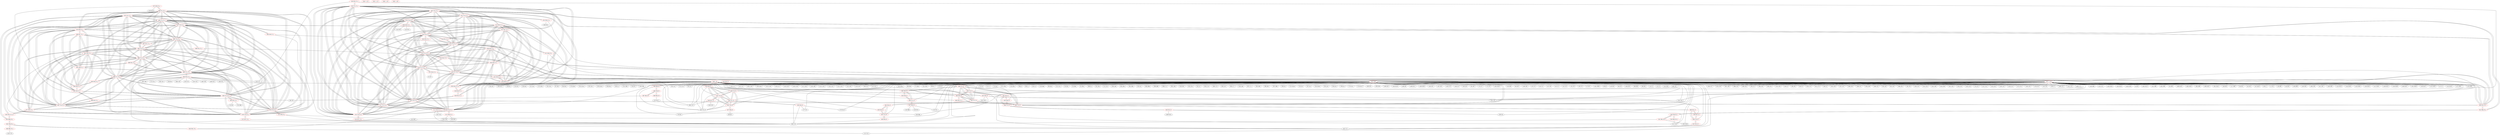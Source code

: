 graph {
	434 [label="(434) R35_T2" color=red]
	449 [label="(449) T15_T1"]
	450 [label="(450) T16_T1"]
	448 [label="(448) T14_T1"]
	451 [label="(451) T17_T1"]
	464 [label="(464) R35_T1"]
	468 [label="(468) R80_P3"]
	433 [label="(433) T22_T1"]
	435 [label="(435) R36_T2" color=red]
	325 [label="(325) U24"]
	324 [label="(324) U20"]
	431 [label="(431) GS4"]
	368 [label="(368) U16"]
	440 [label="(440) T18_T2"]
	436 [label="(436) R37_T2" color=red]
	398 [label="(398) U14"]
	426 [label="(426) GS3"]
	441 [label="(441) T19_T2"]
	437 [label="(437) R38_T2" color=red]
	80 [label="(80) JP1"]
	76 [label="(76) R32"]
	442 [label="(442) T20_T2"]
	438 [label="(438) R39_T2" color=red]
	368 [label="(368) U16"]
	177 [label="(177) Q7"]
	179 [label="(179) R112"]
	443 [label="(443) T21_T2"]
	439 [label="(439) R40_T2" color=red]
	441 [label="(441) T19_T2"]
	442 [label="(442) T20_T2"]
	443 [label="(443) T21_T2"]
	433 [label="(433) T22_T1"]
	440 [label="(440) T18_T2"]
	440 [label="(440) T18_T2" color=red]
	441 [label="(441) T19_T2"]
	442 [label="(442) T20_T2"]
	443 [label="(443) T21_T2"]
	433 [label="(433) T22_T1"]
	439 [label="(439) R40_T2"]
	435 [label="(435) R36_T2"]
	441 [label="(441) T19_T2" color=red]
	442 [label="(442) T20_T2"]
	443 [label="(443) T21_T2"]
	433 [label="(433) T22_T1"]
	440 [label="(440) T18_T2"]
	439 [label="(439) R40_T2"]
	436 [label="(436) R37_T2"]
	442 [label="(442) T20_T2" color=red]
	441 [label="(441) T19_T2"]
	443 [label="(443) T21_T2"]
	433 [label="(433) T22_T1"]
	440 [label="(440) T18_T2"]
	439 [label="(439) R40_T2"]
	437 [label="(437) R38_T2"]
	443 [label="(443) T21_T2" color=red]
	441 [label="(441) T19_T2"]
	442 [label="(442) T20_T2"]
	433 [label="(433) T22_T1"]
	440 [label="(440) T18_T2"]
	439 [label="(439) R40_T2"]
	438 [label="(438) R39_T2"]
	444 [label="(444) T10_T1" color=red]
	452 [label="(452) R23_T1"]
	453 [label="(453) R27_T1"]
	460 [label="(460) R31_T1"]
	445 [label="(445) T11_T1" color=red]
	457 [label="(457) R24_T1"]
	461 [label="(461) R32_T1"]
	454 [label="(454) R28_T1"]
	446 [label="(446) T12_T1" color=red]
	462 [label="(462) R33_T1"]
	455 [label="(455) R29_T1"]
	456 [label="(456) R25_T1"]
	447 [label="(447) T13_T1" color=red]
	459 [label="(459) R30_T1"]
	463 [label="(463) R34_T1"]
	458 [label="(458) R26_T1"]
	448 [label="(448) T14_T1" color=red]
	449 [label="(449) T15_T1"]
	450 [label="(450) T16_T1"]
	451 [label="(451) T17_T1"]
	434 [label="(434) R35_T2"]
	464 [label="(464) R35_T1"]
	460 [label="(460) R31_T1"]
	449 [label="(449) T15_T1" color=red]
	450 [label="(450) T16_T1"]
	448 [label="(448) T14_T1"]
	451 [label="(451) T17_T1"]
	434 [label="(434) R35_T2"]
	464 [label="(464) R35_T1"]
	461 [label="(461) R32_T1"]
	450 [label="(450) T16_T1" color=red]
	449 [label="(449) T15_T1"]
	448 [label="(448) T14_T1"]
	451 [label="(451) T17_T1"]
	434 [label="(434) R35_T2"]
	464 [label="(464) R35_T1"]
	462 [label="(462) R33_T1"]
	451 [label="(451) T17_T1" color=red]
	449 [label="(449) T15_T1"]
	450 [label="(450) T16_T1"]
	448 [label="(448) T14_T1"]
	434 [label="(434) R35_T2"]
	464 [label="(464) R35_T1"]
	463 [label="(463) R34_T1"]
	452 [label="(452) R23_T1" color=red]
	401 [label="(401) U17"]
	444 [label="(444) T10_T1"]
	453 [label="(453) R27_T1" color=red]
	444 [label="(444) T10_T1"]
	460 [label="(460) R31_T1"]
	454 [label="(454) R28_T1" color=red]
	461 [label="(461) R32_T1"]
	445 [label="(445) T11_T1"]
	455 [label="(455) R29_T1" color=red]
	462 [label="(462) R33_T1"]
	446 [label="(446) T12_T1"]
	456 [label="(456) R25_T1" color=red]
	221 [label="(221) U28"]
	209 [label="(209) Q4"]
	188 [label="(188) R135"]
	446 [label="(446) T12_T1"]
	457 [label="(457) R24_T1" color=red]
	129 [label="(129) R74"]
	125 [label="(125) IC1"]
	128 [label="(128) R66"]
	445 [label="(445) T11_T1"]
	458 [label="(458) R26_T1" color=red]
	368 [label="(368) U16"]
	447 [label="(447) T13_T1"]
	459 [label="(459) R30_T1" color=red]
	463 [label="(463) R34_T1"]
	447 [label="(447) T13_T1"]
	460 [label="(460) R31_T1" color=red]
	453 [label="(453) R27_T1"]
	444 [label="(444) T10_T1"]
	448 [label="(448) T14_T1"]
	461 [label="(461) R32_T1" color=red]
	449 [label="(449) T15_T1"]
	445 [label="(445) T11_T1"]
	454 [label="(454) R28_T1"]
	462 [label="(462) R33_T1" color=red]
	450 [label="(450) T16_T1"]
	446 [label="(446) T12_T1"]
	455 [label="(455) R29_T1"]
	463 [label="(463) R34_T1" color=red]
	451 [label="(451) T17_T1"]
	459 [label="(459) R30_T1"]
	447 [label="(447) T13_T1"]
	464 [label="(464) R35_T1" color=red]
	449 [label="(449) T15_T1"]
	450 [label="(450) T16_T1"]
	448 [label="(448) T14_T1"]
	451 [label="(451) T17_T1"]
	434 [label="(434) R35_T2"]
	465 [label="(465) R35_T1_T"]
	465 [label="(465) R35_T1_T" color=red]
	464 [label="(464) R35_T1"]
	466 [label="(466) T80_P3" color=red]
	467 [label="(467) R81_P3"]
	469 [label="(469) R82_P3"]
	468 [label="(468) R80_P3"]
	467 [label="(467) R81_P3" color=red]
	381 [label="(381) P6"]
	466 [label="(466) T80_P3"]
	468 [label="(468) R80_P3" color=red]
	433 [label="(433) T22_T1"]
	434 [label="(434) R35_T2"]
	466 [label="(466) T80_P3"]
	469 [label="(469) R82_P3" color=red]
	375 [label="(375) R117"]
	466 [label="(466) T80_P3"]
	470 [label="(470) T22_T1_2" color=red]
	484 [label="(484) T13_T1_2"]
	477 [label="(477) T18_T2_2"]
	478 [label="(478) T19_T2_2"]
	483 [label="(483) T12_T1_2"]
	486 [label="(486) T15_T1_2"]
	485 [label="(485) T14_T1_2"]
	479 [label="(479) T20_T2_2"]
	480 [label="(480) T21_T2_2"]
	482 [label="(482) T11_T1_2"]
	481 [label="(481) T10_T1_2"]
	487 [label="(487) T16_T1_2"]
	488 [label="(488) T17_T1_2"]
	476 [label="(476) R40_T2_2"]
	505 [label="(505) R80_P3_2"]
	502 [label="(502) R35_T2_T_2"]
	471 [label="(471) R35_T2_2" color=red]
	486 [label="(486) T15_T1_2"]
	487 [label="(487) T16_T1_2"]
	485 [label="(485) T14_T1_2"]
	488 [label="(488) T17_T1_2"]
	501 [label="(501) R35_T1_2"]
	502 [label="(502) R35_T2_T_2"]
	472 [label="(472) R36_T2_2" color=red]
	401 [label="(401) U17"]
	398 [label="(398) U14"]
	477 [label="(477) T18_T2_2"]
	473 [label="(473) R37_T2_2" color=red]
	368 [label="(368) U16"]
	478 [label="(478) T19_T2_2"]
	474 [label="(474) R38_T2_2" color=red]
	413 [label="(413) R97"]
	401 [label="(401) U17"]
	479 [label="(479) T20_T2_2"]
	475 [label="(475) R39_T2_2" color=red]
	381 [label="(381) P6"]
	376 [label="(376) R119"]
	480 [label="(480) T21_T2_2"]
	476 [label="(476) R40_T2_2" color=red]
	478 [label="(478) T19_T2_2"]
	479 [label="(479) T20_T2_2"]
	480 [label="(480) T21_T2_2"]
	470 [label="(470) T22_T1_2"]
	477 [label="(477) T18_T2_2"]
	492 [label="(492) R29_T1_2"]
	491 [label="(491) R28_T1_2"]
	496 [label="(496) R30_T1_2"]
	490 [label="(490) R27_T1_2"]
	501 [label="(501) R35_T1_2"]
	477 [label="(477) T18_T2_2" color=red]
	484 [label="(484) T13_T1_2"]
	478 [label="(478) T19_T2_2"]
	483 [label="(483) T12_T1_2"]
	486 [label="(486) T15_T1_2"]
	485 [label="(485) T14_T1_2"]
	479 [label="(479) T20_T2_2"]
	480 [label="(480) T21_T2_2"]
	482 [label="(482) T11_T1_2"]
	481 [label="(481) T10_T1_2"]
	470 [label="(470) T22_T1_2"]
	487 [label="(487) T16_T1_2"]
	488 [label="(488) T17_T1_2"]
	476 [label="(476) R40_T2_2"]
	472 [label="(472) R36_T2_2"]
	478 [label="(478) T19_T2_2" color=red]
	484 [label="(484) T13_T1_2"]
	477 [label="(477) T18_T2_2"]
	483 [label="(483) T12_T1_2"]
	486 [label="(486) T15_T1_2"]
	485 [label="(485) T14_T1_2"]
	479 [label="(479) T20_T2_2"]
	480 [label="(480) T21_T2_2"]
	482 [label="(482) T11_T1_2"]
	481 [label="(481) T10_T1_2"]
	470 [label="(470) T22_T1_2"]
	487 [label="(487) T16_T1_2"]
	488 [label="(488) T17_T1_2"]
	476 [label="(476) R40_T2_2"]
	473 [label="(473) R37_T2_2"]
	479 [label="(479) T20_T2_2" color=red]
	484 [label="(484) T13_T1_2"]
	477 [label="(477) T18_T2_2"]
	478 [label="(478) T19_T2_2"]
	483 [label="(483) T12_T1_2"]
	486 [label="(486) T15_T1_2"]
	485 [label="(485) T14_T1_2"]
	480 [label="(480) T21_T2_2"]
	482 [label="(482) T11_T1_2"]
	481 [label="(481) T10_T1_2"]
	470 [label="(470) T22_T1_2"]
	487 [label="(487) T16_T1_2"]
	488 [label="(488) T17_T1_2"]
	476 [label="(476) R40_T2_2"]
	474 [label="(474) R38_T2_2"]
	480 [label="(480) T21_T2_2" color=red]
	484 [label="(484) T13_T1_2"]
	477 [label="(477) T18_T2_2"]
	478 [label="(478) T19_T2_2"]
	483 [label="(483) T12_T1_2"]
	486 [label="(486) T15_T1_2"]
	485 [label="(485) T14_T1_2"]
	479 [label="(479) T20_T2_2"]
	482 [label="(482) T11_T1_2"]
	481 [label="(481) T10_T1_2"]
	470 [label="(470) T22_T1_2"]
	487 [label="(487) T16_T1_2"]
	488 [label="(488) T17_T1_2"]
	476 [label="(476) R40_T2_2"]
	475 [label="(475) R39_T2_2"]
	481 [label="(481) T10_T1_2" color=red]
	484 [label="(484) T13_T1_2"]
	477 [label="(477) T18_T2_2"]
	478 [label="(478) T19_T2_2"]
	483 [label="(483) T12_T1_2"]
	486 [label="(486) T15_T1_2"]
	485 [label="(485) T14_T1_2"]
	479 [label="(479) T20_T2_2"]
	480 [label="(480) T21_T2_2"]
	482 [label="(482) T11_T1_2"]
	470 [label="(470) T22_T1_2"]
	487 [label="(487) T16_T1_2"]
	488 [label="(488) T17_T1_2"]
	489 [label="(489) R23_T1_2"]
	490 [label="(490) R27_T1_2"]
	497 [label="(497) R31_T1_2"]
	482 [label="(482) T11_T1_2" color=red]
	484 [label="(484) T13_T1_2"]
	477 [label="(477) T18_T2_2"]
	478 [label="(478) T19_T2_2"]
	483 [label="(483) T12_T1_2"]
	486 [label="(486) T15_T1_2"]
	485 [label="(485) T14_T1_2"]
	479 [label="(479) T20_T2_2"]
	480 [label="(480) T21_T2_2"]
	481 [label="(481) T10_T1_2"]
	470 [label="(470) T22_T1_2"]
	487 [label="(487) T16_T1_2"]
	488 [label="(488) T17_T1_2"]
	494 [label="(494) R24_T1_2"]
	498 [label="(498) R32_T1_2"]
	491 [label="(491) R28_T1_2"]
	483 [label="(483) T12_T1_2" color=red]
	484 [label="(484) T13_T1_2"]
	477 [label="(477) T18_T2_2"]
	478 [label="(478) T19_T2_2"]
	486 [label="(486) T15_T1_2"]
	485 [label="(485) T14_T1_2"]
	479 [label="(479) T20_T2_2"]
	480 [label="(480) T21_T2_2"]
	482 [label="(482) T11_T1_2"]
	481 [label="(481) T10_T1_2"]
	470 [label="(470) T22_T1_2"]
	487 [label="(487) T16_T1_2"]
	488 [label="(488) T17_T1_2"]
	499 [label="(499) R33_T1_2"]
	492 [label="(492) R29_T1_2"]
	493 [label="(493) R25_T1_2"]
	484 [label="(484) T13_T1_2" color=red]
	477 [label="(477) T18_T2_2"]
	478 [label="(478) T19_T2_2"]
	483 [label="(483) T12_T1_2"]
	486 [label="(486) T15_T1_2"]
	485 [label="(485) T14_T1_2"]
	479 [label="(479) T20_T2_2"]
	480 [label="(480) T21_T2_2"]
	482 [label="(482) T11_T1_2"]
	481 [label="(481) T10_T1_2"]
	470 [label="(470) T22_T1_2"]
	487 [label="(487) T16_T1_2"]
	488 [label="(488) T17_T1_2"]
	496 [label="(496) R30_T1_2"]
	500 [label="(500) R34_T1_2"]
	495 [label="(495) R26_T1_2"]
	485 [label="(485) T14_T1_2" color=red]
	484 [label="(484) T13_T1_2"]
	477 [label="(477) T18_T2_2"]
	478 [label="(478) T19_T2_2"]
	483 [label="(483) T12_T1_2"]
	486 [label="(486) T15_T1_2"]
	479 [label="(479) T20_T2_2"]
	480 [label="(480) T21_T2_2"]
	482 [label="(482) T11_T1_2"]
	481 [label="(481) T10_T1_2"]
	470 [label="(470) T22_T1_2"]
	487 [label="(487) T16_T1_2"]
	488 [label="(488) T17_T1_2"]
	471 [label="(471) R35_T2_2"]
	501 [label="(501) R35_T1_2"]
	497 [label="(497) R31_T1_2"]
	486 [label="(486) T15_T1_2" color=red]
	484 [label="(484) T13_T1_2"]
	477 [label="(477) T18_T2_2"]
	478 [label="(478) T19_T2_2"]
	483 [label="(483) T12_T1_2"]
	485 [label="(485) T14_T1_2"]
	479 [label="(479) T20_T2_2"]
	480 [label="(480) T21_T2_2"]
	482 [label="(482) T11_T1_2"]
	481 [label="(481) T10_T1_2"]
	470 [label="(470) T22_T1_2"]
	487 [label="(487) T16_T1_2"]
	488 [label="(488) T17_T1_2"]
	471 [label="(471) R35_T2_2"]
	501 [label="(501) R35_T1_2"]
	498 [label="(498) R32_T1_2"]
	487 [label="(487) T16_T1_2" color=red]
	484 [label="(484) T13_T1_2"]
	477 [label="(477) T18_T2_2"]
	478 [label="(478) T19_T2_2"]
	483 [label="(483) T12_T1_2"]
	486 [label="(486) T15_T1_2"]
	485 [label="(485) T14_T1_2"]
	479 [label="(479) T20_T2_2"]
	480 [label="(480) T21_T2_2"]
	482 [label="(482) T11_T1_2"]
	481 [label="(481) T10_T1_2"]
	470 [label="(470) T22_T1_2"]
	488 [label="(488) T17_T1_2"]
	471 [label="(471) R35_T2_2"]
	501 [label="(501) R35_T1_2"]
	499 [label="(499) R33_T1_2"]
	488 [label="(488) T17_T1_2" color=red]
	484 [label="(484) T13_T1_2"]
	477 [label="(477) T18_T2_2"]
	478 [label="(478) T19_T2_2"]
	483 [label="(483) T12_T1_2"]
	486 [label="(486) T15_T1_2"]
	485 [label="(485) T14_T1_2"]
	479 [label="(479) T20_T2_2"]
	480 [label="(480) T21_T2_2"]
	482 [label="(482) T11_T1_2"]
	481 [label="(481) T10_T1_2"]
	470 [label="(470) T22_T1_2"]
	487 [label="(487) T16_T1_2"]
	471 [label="(471) R35_T2_2"]
	501 [label="(501) R35_T1_2"]
	500 [label="(500) R34_T1_2"]
	489 [label="(489) R23_T1_2" color=red]
	414 [label="(414) R98"]
	401 [label="(401) U17"]
	481 [label="(481) T10_T1_2"]
	490 [label="(490) R27_T1_2" color=red]
	476 [label="(476) R40_T2_2"]
	492 [label="(492) R29_T1_2"]
	491 [label="(491) R28_T1_2"]
	496 [label="(496) R30_T1_2"]
	501 [label="(501) R35_T1_2"]
	481 [label="(481) T10_T1_2"]
	497 [label="(497) R31_T1_2"]
	491 [label="(491) R28_T1_2" color=red]
	476 [label="(476) R40_T2_2"]
	492 [label="(492) R29_T1_2"]
	496 [label="(496) R30_T1_2"]
	490 [label="(490) R27_T1_2"]
	501 [label="(501) R35_T1_2"]
	498 [label="(498) R32_T1_2"]
	482 [label="(482) T11_T1_2"]
	492 [label="(492) R29_T1_2" color=red]
	476 [label="(476) R40_T2_2"]
	491 [label="(491) R28_T1_2"]
	496 [label="(496) R30_T1_2"]
	490 [label="(490) R27_T1_2"]
	501 [label="(501) R35_T1_2"]
	499 [label="(499) R33_T1_2"]
	483 [label="(483) T12_T1_2"]
	493 [label="(493) R25_T1_2" color=red]
	134 [label="(134) R68"]
	123 [label="(123) J8"]
	483 [label="(483) T12_T1_2"]
	494 [label="(494) R24_T1_2" color=red]
	284 [label="(284) D12"]
	383 [label="(383) C86"]
	272 [label="(272) D11"]
	382 [label="(382) C87"]
	248 [label="(248) D9"]
	384 [label="(384) C59"]
	340 [label="(340) FB6"]
	234 [label="(234) C35"]
	233 [label="(233) C34"]
	368 [label="(368) U16"]
	385 [label="(385) C60"]
	260 [label="(260) D10"]
	235 [label="(235) U11"]
	482 [label="(482) T11_T1_2"]
	495 [label="(495) R26_T1_2" color=red]
	398 [label="(398) U14"]
	368 [label="(368) U16"]
	484 [label="(484) T13_T1_2"]
	496 [label="(496) R30_T1_2" color=red]
	476 [label="(476) R40_T2_2"]
	492 [label="(492) R29_T1_2"]
	491 [label="(491) R28_T1_2"]
	490 [label="(490) R27_T1_2"]
	501 [label="(501) R35_T1_2"]
	500 [label="(500) R34_T1_2"]
	484 [label="(484) T13_T1_2"]
	497 [label="(497) R31_T1_2" color=red]
	490 [label="(490) R27_T1_2"]
	481 [label="(481) T10_T1_2"]
	485 [label="(485) T14_T1_2"]
	498 [label="(498) R32_T1_2" color=red]
	486 [label="(486) T15_T1_2"]
	482 [label="(482) T11_T1_2"]
	491 [label="(491) R28_T1_2"]
	499 [label="(499) R33_T1_2" color=red]
	487 [label="(487) T16_T1_2"]
	483 [label="(483) T12_T1_2"]
	492 [label="(492) R29_T1_2"]
	500 [label="(500) R34_T1_2" color=red]
	488 [label="(488) T17_T1_2"]
	496 [label="(496) R30_T1_2"]
	484 [label="(484) T13_T1_2"]
	501 [label="(501) R35_T1_2" color=red]
	486 [label="(486) T15_T1_2"]
	487 [label="(487) T16_T1_2"]
	485 [label="(485) T14_T1_2"]
	488 [label="(488) T17_T1_2"]
	471 [label="(471) R35_T2_2"]
	476 [label="(476) R40_T2_2"]
	492 [label="(492) R29_T1_2"]
	491 [label="(491) R28_T1_2"]
	496 [label="(496) R30_T1_2"]
	490 [label="(490) R27_T1_2"]
	502 [label="(502) R35_T2_T_2" color=red]
	471 [label="(471) R35_T2_2"]
	505 [label="(505) R80_P3_2"]
	470 [label="(470) T22_T1_2"]
	503 [label="(503) T80_P3_2" color=red]
	504 [label="(504) R81_P3_2"]
	506 [label="(506) R82_P3_2"]
	505 [label="(505) R80_P3_2"]
	504 [label="(504) R81_P3_2" color=red]
	503 [label="(503) T80_P3_2"]
	113 [label="(113) C32"]
	505 [label="(505) R80_P3_2" color=red]
	470 [label="(470) T22_T1_2"]
	502 [label="(502) R35_T2_T_2"]
	503 [label="(503) T80_P3_2"]
	506 [label="(506) R82_P3_2" color=red]
	423 [label="(423) C79"]
	503 [label="(503) T80_P3_2"]
	507 [label="(507) T22_T1_3" color=red]
	521 [label="(521) T13_T1_3"]
	514 [label="(514) T18_T2_3"]
	515 [label="(515) T19_T2_3"]
	520 [label="(520) T12_T1_3"]
	523 [label="(523) T15_T1_3"]
	522 [label="(522) T14_T1_3"]
	516 [label="(516) T20_T2_3"]
	517 [label="(517) T21_T2_3"]
	519 [label="(519) T11_T1_3"]
	518 [label="(518) T10_T1_3"]
	524 [label="(524) T16_T1_3"]
	525 [label="(525) T17_T1_3"]
	513 [label="(513) R40_T2_3"]
	542 [label="(542) R80_P3_3"]
	508 [label="(508) R35_T2_3"]
	508 [label="(508) R35_T2_3" color=red]
	523 [label="(523) T15_T1_3"]
	524 [label="(524) T16_T1_3"]
	522 [label="(522) T14_T1_3"]
	525 [label="(525) T17_T1_3"]
	538 [label="(538) R35_T1_3"]
	542 [label="(542) R80_P3_3"]
	507 [label="(507) T22_T1_3"]
	509 [label="(509) R36_T2_3" color=red]
	137 [label="(137) IC2"]
	142 [label="(142) R79"]
	143 [label="(143) R72"]
	514 [label="(514) T18_T2_3"]
	510 [label="(510) R37_T2_3" color=red]
	368 [label="(368) U16"]
	515 [label="(515) T19_T2_3"]
	511 [label="(511) R38_T2_3" color=red]
	243 [label="(243) R53"]
	242 [label="(242) C38"]
	516 [label="(516) T20_T2_3"]
	512 [label="(512) R39_T2_3" color=red]
	240 [label="(240) R60"]
	241 [label="(241) C43"]
	368 [label="(368) U16"]
	517 [label="(517) T21_T2_3"]
	513 [label="(513) R40_T2_3" color=red]
	515 [label="(515) T19_T2_3"]
	516 [label="(516) T20_T2_3"]
	517 [label="(517) T21_T2_3"]
	507 [label="(507) T22_T1_3"]
	514 [label="(514) T18_T2_3"]
	539 [label="(539) R29_T1_T_3"]
	528 [label="(528) R28_T1_3"]
	533 [label="(533) R30_T1_3"]
	527 [label="(527) R27_T1_3"]
	538 [label="(538) R35_T1_3"]
	514 [label="(514) T18_T2_3" color=red]
	521 [label="(521) T13_T1_3"]
	515 [label="(515) T19_T2_3"]
	520 [label="(520) T12_T1_3"]
	523 [label="(523) T15_T1_3"]
	522 [label="(522) T14_T1_3"]
	516 [label="(516) T20_T2_3"]
	517 [label="(517) T21_T2_3"]
	519 [label="(519) T11_T1_3"]
	518 [label="(518) T10_T1_3"]
	507 [label="(507) T22_T1_3"]
	524 [label="(524) T16_T1_3"]
	525 [label="(525) T17_T1_3"]
	513 [label="(513) R40_T2_3"]
	509 [label="(509) R36_T2_3"]
	515 [label="(515) T19_T2_3" color=red]
	521 [label="(521) T13_T1_3"]
	514 [label="(514) T18_T2_3"]
	520 [label="(520) T12_T1_3"]
	523 [label="(523) T15_T1_3"]
	522 [label="(522) T14_T1_3"]
	516 [label="(516) T20_T2_3"]
	517 [label="(517) T21_T2_3"]
	519 [label="(519) T11_T1_3"]
	518 [label="(518) T10_T1_3"]
	507 [label="(507) T22_T1_3"]
	524 [label="(524) T16_T1_3"]
	525 [label="(525) T17_T1_3"]
	513 [label="(513) R40_T2_3"]
	510 [label="(510) R37_T2_3"]
	516 [label="(516) T20_T2_3" color=red]
	521 [label="(521) T13_T1_3"]
	514 [label="(514) T18_T2_3"]
	515 [label="(515) T19_T2_3"]
	520 [label="(520) T12_T1_3"]
	523 [label="(523) T15_T1_3"]
	522 [label="(522) T14_T1_3"]
	517 [label="(517) T21_T2_3"]
	519 [label="(519) T11_T1_3"]
	518 [label="(518) T10_T1_3"]
	507 [label="(507) T22_T1_3"]
	524 [label="(524) T16_T1_3"]
	525 [label="(525) T17_T1_3"]
	513 [label="(513) R40_T2_3"]
	511 [label="(511) R38_T2_3"]
	517 [label="(517) T21_T2_3" color=red]
	521 [label="(521) T13_T1_3"]
	514 [label="(514) T18_T2_3"]
	515 [label="(515) T19_T2_3"]
	520 [label="(520) T12_T1_3"]
	523 [label="(523) T15_T1_3"]
	522 [label="(522) T14_T1_3"]
	516 [label="(516) T20_T2_3"]
	519 [label="(519) T11_T1_3"]
	518 [label="(518) T10_T1_3"]
	507 [label="(507) T22_T1_3"]
	524 [label="(524) T16_T1_3"]
	525 [label="(525) T17_T1_3"]
	513 [label="(513) R40_T2_3"]
	512 [label="(512) R39_T2_3"]
	518 [label="(518) T10_T1_3" color=red]
	521 [label="(521) T13_T1_3"]
	514 [label="(514) T18_T2_3"]
	515 [label="(515) T19_T2_3"]
	520 [label="(520) T12_T1_3"]
	523 [label="(523) T15_T1_3"]
	522 [label="(522) T14_T1_3"]
	516 [label="(516) T20_T2_3"]
	517 [label="(517) T21_T2_3"]
	519 [label="(519) T11_T1_3"]
	507 [label="(507) T22_T1_3"]
	524 [label="(524) T16_T1_3"]
	525 [label="(525) T17_T1_3"]
	526 [label="(526) R23_T1_3"]
	527 [label="(527) R27_T1_3"]
	534 [label="(534) R31_T1_3"]
	519 [label="(519) T11_T1_3" color=red]
	521 [label="(521) T13_T1_3"]
	514 [label="(514) T18_T2_3"]
	515 [label="(515) T19_T2_3"]
	520 [label="(520) T12_T1_3"]
	523 [label="(523) T15_T1_3"]
	522 [label="(522) T14_T1_3"]
	516 [label="(516) T20_T2_3"]
	517 [label="(517) T21_T2_3"]
	518 [label="(518) T10_T1_3"]
	507 [label="(507) T22_T1_3"]
	524 [label="(524) T16_T1_3"]
	525 [label="(525) T17_T1_3"]
	531 [label="(531) R24_T1_3"]
	535 [label="(535) R32_T1_3"]
	528 [label="(528) R28_T1_3"]
	520 [label="(520) T12_T1_3" color=red]
	521 [label="(521) T13_T1_3"]
	514 [label="(514) T18_T2_3"]
	515 [label="(515) T19_T2_3"]
	523 [label="(523) T15_T1_3"]
	522 [label="(522) T14_T1_3"]
	516 [label="(516) T20_T2_3"]
	517 [label="(517) T21_T2_3"]
	519 [label="(519) T11_T1_3"]
	518 [label="(518) T10_T1_3"]
	507 [label="(507) T22_T1_3"]
	524 [label="(524) T16_T1_3"]
	525 [label="(525) T17_T1_3"]
	536 [label="(536) R33_T1_3"]
	529 [label="(529) R29_T1_3"]
	530 [label="(530) R25_T1_3"]
	521 [label="(521) T13_T1_3" color=red]
	514 [label="(514) T18_T2_3"]
	515 [label="(515) T19_T2_3"]
	520 [label="(520) T12_T1_3"]
	523 [label="(523) T15_T1_3"]
	522 [label="(522) T14_T1_3"]
	516 [label="(516) T20_T2_3"]
	517 [label="(517) T21_T2_3"]
	519 [label="(519) T11_T1_3"]
	518 [label="(518) T10_T1_3"]
	507 [label="(507) T22_T1_3"]
	524 [label="(524) T16_T1_3"]
	525 [label="(525) T17_T1_3"]
	533 [label="(533) R30_T1_3"]
	537 [label="(537) R34_T1_3"]
	532 [label="(532) R26_T1_3"]
	522 [label="(522) T14_T1_3" color=red]
	521 [label="(521) T13_T1_3"]
	514 [label="(514) T18_T2_3"]
	515 [label="(515) T19_T2_3"]
	520 [label="(520) T12_T1_3"]
	523 [label="(523) T15_T1_3"]
	516 [label="(516) T20_T2_3"]
	517 [label="(517) T21_T2_3"]
	519 [label="(519) T11_T1_3"]
	518 [label="(518) T10_T1_3"]
	507 [label="(507) T22_T1_3"]
	524 [label="(524) T16_T1_3"]
	525 [label="(525) T17_T1_3"]
	508 [label="(508) R35_T2_3"]
	538 [label="(538) R35_T1_3"]
	534 [label="(534) R31_T1_3"]
	523 [label="(523) T15_T1_3" color=red]
	521 [label="(521) T13_T1_3"]
	514 [label="(514) T18_T2_3"]
	515 [label="(515) T19_T2_3"]
	520 [label="(520) T12_T1_3"]
	522 [label="(522) T14_T1_3"]
	516 [label="(516) T20_T2_3"]
	517 [label="(517) T21_T2_3"]
	519 [label="(519) T11_T1_3"]
	518 [label="(518) T10_T1_3"]
	507 [label="(507) T22_T1_3"]
	524 [label="(524) T16_T1_3"]
	525 [label="(525) T17_T1_3"]
	508 [label="(508) R35_T2_3"]
	538 [label="(538) R35_T1_3"]
	535 [label="(535) R32_T1_3"]
	524 [label="(524) T16_T1_3" color=red]
	521 [label="(521) T13_T1_3"]
	514 [label="(514) T18_T2_3"]
	515 [label="(515) T19_T2_3"]
	520 [label="(520) T12_T1_3"]
	523 [label="(523) T15_T1_3"]
	522 [label="(522) T14_T1_3"]
	516 [label="(516) T20_T2_3"]
	517 [label="(517) T21_T2_3"]
	519 [label="(519) T11_T1_3"]
	518 [label="(518) T10_T1_3"]
	507 [label="(507) T22_T1_3"]
	525 [label="(525) T17_T1_3"]
	508 [label="(508) R35_T2_3"]
	538 [label="(538) R35_T1_3"]
	536 [label="(536) R33_T1_3"]
	525 [label="(525) T17_T1_3" color=red]
	521 [label="(521) T13_T1_3"]
	514 [label="(514) T18_T2_3"]
	515 [label="(515) T19_T2_3"]
	520 [label="(520) T12_T1_3"]
	523 [label="(523) T15_T1_3"]
	522 [label="(522) T14_T1_3"]
	516 [label="(516) T20_T2_3"]
	517 [label="(517) T21_T2_3"]
	519 [label="(519) T11_T1_3"]
	518 [label="(518) T10_T1_3"]
	507 [label="(507) T22_T1_3"]
	524 [label="(524) T16_T1_3"]
	508 [label="(508) R35_T2_3"]
	538 [label="(538) R35_T1_3"]
	537 [label="(537) R34_T1_3"]
	526 [label="(526) R23_T1_3" color=red]
	5 [label="(5) F1"]
	518 [label="(518) T10_T1_3"]
	527 [label="(527) R27_T1_3" color=red]
	513 [label="(513) R40_T2_3"]
	539 [label="(539) R29_T1_T_3"]
	528 [label="(528) R28_T1_3"]
	533 [label="(533) R30_T1_3"]
	538 [label="(538) R35_T1_3"]
	518 [label="(518) T10_T1_3"]
	534 [label="(534) R31_T1_3"]
	528 [label="(528) R28_T1_3" color=red]
	513 [label="(513) R40_T2_3"]
	539 [label="(539) R29_T1_T_3"]
	533 [label="(533) R30_T1_3"]
	527 [label="(527) R27_T1_3"]
	538 [label="(538) R35_T1_3"]
	535 [label="(535) R32_T1_3"]
	519 [label="(519) T11_T1_3"]
	529 [label="(529) R29_T1_3" color=red]
	536 [label="(536) R33_T1_3"]
	520 [label="(520) T12_T1_3"]
	539 [label="(539) R29_T1_T_3"]
	530 [label="(530) R25_T1_3" color=red]
	240 [label="(240) R60"]
	235 [label="(235) U11"]
	520 [label="(520) T12_T1_3"]
	531 [label="(531) R24_T1_3" color=red]
	57 [label="(57) U1"]
	31 [label="(31) R7"]
	519 [label="(519) T11_T1_3"]
	532 [label="(532) R26_T1_3" color=red]
	195 [label="(195) R136"]
	198 [label="(198) D34"]
	521 [label="(521) T13_T1_3"]
	533 [label="(533) R30_T1_3" color=red]
	513 [label="(513) R40_T2_3"]
	539 [label="(539) R29_T1_T_3"]
	528 [label="(528) R28_T1_3"]
	527 [label="(527) R27_T1_3"]
	538 [label="(538) R35_T1_3"]
	537 [label="(537) R34_T1_3"]
	521 [label="(521) T13_T1_3"]
	534 [label="(534) R31_T1_3" color=red]
	527 [label="(527) R27_T1_3"]
	518 [label="(518) T10_T1_3"]
	522 [label="(522) T14_T1_3"]
	535 [label="(535) R32_T1_3" color=red]
	523 [label="(523) T15_T1_3"]
	519 [label="(519) T11_T1_3"]
	528 [label="(528) R28_T1_3"]
	536 [label="(536) R33_T1_3" color=red]
	524 [label="(524) T16_T1_3"]
	520 [label="(520) T12_T1_3"]
	529 [label="(529) R29_T1_3"]
	537 [label="(537) R34_T1_3" color=red]
	525 [label="(525) T17_T1_3"]
	533 [label="(533) R30_T1_3"]
	521 [label="(521) T13_T1_3"]
	538 [label="(538) R35_T1_3" color=red]
	523 [label="(523) T15_T1_3"]
	524 [label="(524) T16_T1_3"]
	522 [label="(522) T14_T1_3"]
	525 [label="(525) T17_T1_3"]
	508 [label="(508) R35_T2_3"]
	513 [label="(513) R40_T2_3"]
	539 [label="(539) R29_T1_T_3"]
	528 [label="(528) R28_T1_3"]
	533 [label="(533) R30_T1_3"]
	527 [label="(527) R27_T1_3"]
	539 [label="(539) R29_T1_T_3" color=red]
	513 [label="(513) R40_T2_3"]
	528 [label="(528) R28_T1_3"]
	533 [label="(533) R30_T1_3"]
	527 [label="(527) R27_T1_3"]
	538 [label="(538) R35_T1_3"]
	529 [label="(529) R29_T1_3"]
	540 [label="(540) T80_P3_3" color=red]
	541 [label="(541) R81_P3_3"]
	543 [label="(543) R82_P3_3"]
	542 [label="(542) R80_P3_3"]
	541 [label="(541) R81_P3_3" color=red]
	206 [label="(206) R108"]
	368 [label="(368) U16"]
	540 [label="(540) T80_P3_3"]
	542 [label="(542) R80_P3_3" color=red]
	507 [label="(507) T22_T1_3"]
	508 [label="(508) R35_T2_3"]
	540 [label="(540) T80_P3_3"]
	543 [label="(543) R82_P3_3" color=red]
	221 [label="(221) U28"]
	540 [label="(540) T80_P3_3"]
	544 [label="(544) +1.5V" color=red]
	545 [label="(545) +1.2V" color=red]
	546 [label="(546) +5V" color=red]
	342 [label="(342) D5"]
	196 [label="(196) R137"]
	195 [label="(195) R136"]
	205 [label="(205) C100"]
	339 [label="(339) ZA14"]
	228 [label="(228) K1"]
	225 [label="(225) K2"]
	226 [label="(226) K4"]
	227 [label="(227) K3"]
	175 [label="(175) D30"]
	223 [label="(223) C104"]
	181 [label="(181) D31"]
	76 [label="(76) R32"]
	67 [label="(67) D8"]
	220 [label="(220) U27"]
	219 [label="(219) U29"]
	218 [label="(218) C103"]
	217 [label="(217) C94"]
	216 [label="(216) C89"]
	215 [label="(215) C102"]
	222 [label="(222) U23"]
	64 [label="(64) R33"]
	178 [label="(178) D28"]
	191 [label="(191) R133"]
	167 [label="(167) D27"]
	211 [label="(211) C101"]
	212 [label="(212) C83"]
	62 [label="(62) U5"]
	63 [label="(63) C22"]
	221 [label="(221) U28"]
	193 [label="(193) R134"]
	338 [label="(338) R22"]
	329 [label="(329) L2"]
	374 [label="(374) TH9"]
	115 [label="(115) C33"]
	110 [label="(110) U10"]
	334 [label="(334) D1"]
	95 [label="(95) C21"]
	326 [label="(326) U4"]
	332 [label="(332) C17"]
	327 [label="(327) U3"]
	439 [label="(439) R40_T2"]
	455 [label="(455) R29_T1"]
	454 [label="(454) R28_T1"]
	459 [label="(459) R30_T1"]
	453 [label="(453) R27_T1"]
	465 [label="(465) R35_T1_T"]
	547 [label="(547) +3.3V" color=red]
	350 [label="(350) C53"]
	351 [label="(351) C54"]
	308 [label="(308) C66"]
	425 [label="(425) C99"]
	424 [label="(424) C98"]
	427 [label="(427) D47"]
	428 [label="(428) D49"]
	368 [label="(368) U16"]
	347 [label="(347) C50"]
	352 [label="(352) C55"]
	333 [label="(333) C18"]
	153 [label="(153) R154"]
	154 [label="(154) R163"]
	155 [label="(155) R164"]
	156 [label="(156) R162"]
	157 [label="(157) R161"]
	158 [label="(158) R153"]
	325 [label="(325) U24"]
	159 [label="(159) R160"]
	160 [label="(160) R147"]
	161 [label="(161) R146"]
	74 [label="(74) C23"]
	150 [label="(150) R157"]
	151 [label="(151) R156"]
	152 [label="(152) R155"]
	317 [label="(317) U12"]
	323 [label="(323) C45"]
	319 [label="(319) U13"]
	318 [label="(318) C19"]
	372 [label="(372) U22"]
	324 [label="(324) U20"]
	320 [label="(320) C20"]
	373 [label="(373) TH8"]
	379 [label="(379) P14"]
	340 [label="(340) FB6"]
	165 [label="(165) R64"]
	315 [label="(315) U21"]
	162 [label="(162) R144"]
	163 [label="(163) R143"]
	164 [label="(164) R138"]
	101 [label="(101) U6"]
	109 [label="(109) U7"]
	16 [label="(16) R2"]
	345 [label="(345) R110"]
	414 [label="(414) R98"]
	415 [label="(415) FB8"]
	401 [label="(401) U17"]
	403 [label="(403) FB9"]
	55 [label="(55) R92"]
	369 [label="(369) U25"]
	57 [label="(57) U1"]
	412 [label="(412) C76"]
	409 [label="(409) C73"]
	354 [label="(354) C57"]
	353 [label="(353) C56"]
	387 [label="(387) C90"]
	386 [label="(386) U19"]
	389 [label="(389) R103"]
	364 [label="(364) R100"]
	363 [label="(363) R99"]
	360 [label="(360) C82"]
	390 [label="(390) R102"]
	391 [label="(391) R101"]
	28 [label="(28) R18"]
	30 [label="(30) C15"]
	392 [label="(392) C62"]
	393 [label="(393) C61"]
	117 [label="(117) R49"]
	370 [label="(370) U26"]
	39 [label="(39) C4"]
	44 [label="(44) R21"]
	42 [label="(42) R15"]
	47 [label="(47) R139"]
	48 [label="(48) C63"]
	49 [label="(49) C9"]
	59 [label="(59) L1"]
	17 [label="(17) R1"]
	410 [label="(410) C74"]
	411 [label="(411) C75"]
	50 [label="(50) R95"]
	40 [label="(40) U2"]
	43 [label="(43) R16"]
	355 [label="(355) C58"]
	357 [label="(357) C47"]
	398 [label="(398) U14"]
	346 [label="(346) C49"]
	348 [label="(348) C51"]
	356 [label="(356) C48"]
	359 [label="(359) R90"]
	100 [label="(100) R34"]
	326 [label="(326) U4"]
	349 [label="(349) C52"]
	83 [label="(83) C28"]
	82 [label="(82) C29"]
	366 [label="(366) C85"]
	367 [label="(367) P4"]
	548 [label="(548) +1.0V" color=red]
	549 [label="(549) +1.8V" color=red]
	550 [label="(550) GND" color=red]
	125 [label="(125) IC1"]
	379 [label="(379) P14"]
	12 [label="(12) C8"]
	11 [label="(11) C7"]
	137 [label="(137) IC2"]
	368 [label="(368) U16"]
	57 [label="(57) U1"]
	115 [label="(115) C33"]
	114 [label="(114) J6"]
	371 [label="(371) SW1"]
	116 [label="(116) FB1"]
	58 [label="(58) J5"]
	370 [label="(370) U26"]
	46 [label="(46) C1"]
	45 [label="(45) C5"]
	118 [label="(118) R48"]
	369 [label="(369) U25"]
	60 [label="(60) R25"]
	112 [label="(112) C31"]
	53 [label="(53) R31"]
	52 [label="(52) R81"]
	113 [label="(113) C32"]
	51 [label="(51) R91"]
	367 [label="(367) P4"]
	366 [label="(366) C85"]
	346 [label="(346) C49"]
	353 [label="(353) C56"]
	48 [label="(48) C63"]
	49 [label="(49) C9"]
	380 [label="(380) P1"]
	61 [label="(61) C64"]
	352 [label="(352) C55"]
	351 [label="(351) C54"]
	350 [label="(350) C53"]
	349 [label="(349) C52"]
	348 [label="(348) C51"]
	347 [label="(347) C50"]
	110 [label="(110) U10"]
	111 [label="(111) U9"]
	39 [label="(39) C4"]
	40 [label="(40) U2"]
	358 [label="(358) C69"]
	357 [label="(357) C47"]
	356 [label="(356) C48"]
	355 [label="(355) C58"]
	354 [label="(354) C57"]
	362 [label="(362) R93"]
	361 [label="(361) R94"]
	360 [label="(360) C82"]
	432 [label="(432) X1"]
	401 [label="(401) U17"]
	400 [label="(400) R88"]
	399 [label="(399) R89"]
	424 [label="(424) C98"]
	425 [label="(425) C99"]
	504 [label="(504) R81_P3_2"]
	410 [label="(410) C74"]
	409 [label="(409) C73"]
	408 [label="(408) C72"]
	402 [label="(402) C80"]
	411 [label="(411) C75"]
	418 [label="(418) FB7"]
	422 [label="(422) C81"]
	421 [label="(421) J7"]
	420 [label="(420) C78"]
	406 [label="(406) C70"]
	405 [label="(405) C67"]
	404 [label="(404) C77"]
	419 [label="(419) C68"]
	412 [label="(412) C76"]
	407 [label="(407) C71"]
	387 [label="(387) C90"]
	395 [label="(395) R85"]
	386 [label="(386) U19"]
	396 [label="(396) R87"]
	398 [label="(398) U14"]
	413 [label="(413) R97"]
	393 [label="(393) C61"]
	392 [label="(392) C62"]
	397 [label="(397) R86"]
	206 [label="(206) R108"]
	208 [label="(208) Q3"]
	213 [label="(213) R158"]
	212 [label="(212) C83"]
	211 [label="(211) C101"]
	210 [label="(210) Q5"]
	209 [label="(209) Q4"]
	207 [label="(207) Q2"]
	223 [label="(223) C104"]
	222 [label="(222) U23"]
	221 [label="(221) U28"]
	220 [label="(220) U27"]
	219 [label="(219) U29"]
	218 [label="(218) C103"]
	217 [label="(217) C94"]
	216 [label="(216) C89"]
	215 [label="(215) C102"]
	224 [label="(224) R165"]
	201 [label="(201) J10"]
	204 [label="(204) J14"]
	199 [label="(199) J13"]
	174 [label="(174) Q11"]
	176 [label="(176) R115"]
	205 [label="(205) C100"]
	180 [label="(180) Q12"]
	190 [label="(190) D36"]
	179 [label="(179) R112"]
	189 [label="(189) D33"]
	182 [label="(182) R116"]
	177 [label="(177) Q7"]
	166 [label="(166) Q6"]
	168 [label="(168) R111"]
	372 [label="(372) U22"]
	169 [label="(169) R106"]
	185 [label="(185) D21"]
	187 [label="(187) D22"]
	326 [label="(326) U4"]
	327 [label="(327) U3"]
	328 [label="(328) C16"]
	343 [label="(343) J18"]
	83 [label="(83) C28"]
	82 [label="(82) C29"]
	95 [label="(95) C21"]
	109 [label="(109) U7"]
	74 [label="(74) C23"]
	81 [label="(81) R47"]
	73 [label="(73) C27"]
	72 [label="(72) C25"]
	93 [label="(93) R36"]
	92 [label="(92) R37"]
	325 [label="(325) U24"]
	336 [label="(336) ZA1"]
	25 [label="(25) C13"]
	24 [label="(24) C12"]
	337 [label="(337) D4"]
	23 [label="(23) C11"]
	339 [label="(339) ZA14"]
	22 [label="(22) C10"]
	331 [label="(331) D3"]
	26 [label="(26) C14"]
	27 [label="(27) R17"]
	341 [label="(341) FB20"]
	85 [label="(85) J4"]
	29 [label="(29) R19"]
	84 [label="(84) U8"]
	30 [label="(30) C15"]
	344 [label="(344) D25"]
	98 [label="(98) R40"]
	99 [label="(99) R41"]
	332 [label="(332) C17"]
	14 [label="(14) C2"]
	323 [label="(323) C45"]
	63 [label="(63) C22"]
	333 [label="(333) C18"]
	324 [label="(324) U20"]
	15 [label="(15) C3"]
	317 [label="(317) U12"]
	322 [label="(322) R24"]
	62 [label="(62) U5"]
	320 [label="(320) C20"]
	88 [label="(88) C30"]
	103 [label="(103) FB14"]
	66 [label="(66) R38"]
	319 [label="(319) U13"]
	77 [label="(77) R39"]
	101 [label="(101) U6"]
	321 [label="(321) R23"]
	318 [label="(318) C19"]
	69 [label="(69) D7"]
	13 [label="(13) C6"]
	447 [label="(447) T13_T1"]
	440 [label="(440) T18_T2"]
	441 [label="(441) T19_T2"]
	446 [label="(446) T12_T1"]
	449 [label="(449) T15_T1"]
	448 [label="(448) T14_T1"]
	442 [label="(442) T20_T2"]
	443 [label="(443) T21_T2"]
	445 [label="(445) T11_T1"]
	444 [label="(444) T10_T1"]
	433 [label="(433) T22_T1"]
	450 [label="(450) T16_T1"]
	451 [label="(451) T17_T1"]
	434 -- 449
	434 -- 450
	434 -- 448
	434 -- 451
	434 -- 464
	434 -- 468
	434 -- 433
	435 -- 325
	435 -- 324
	435 -- 431
	435 -- 368
	435 -- 440
	436 -- 398
	436 -- 426
	436 -- 441
	437 -- 80
	437 -- 76
	437 -- 442
	438 -- 368
	438 -- 177
	438 -- 179
	438 -- 443
	439 -- 441
	439 -- 442
	439 -- 443
	439 -- 433
	439 -- 440
	440 -- 441
	440 -- 442
	440 -- 443
	440 -- 433
	440 -- 439
	440 -- 435
	441 -- 442
	441 -- 443
	441 -- 433
	441 -- 440
	441 -- 439
	441 -- 436
	442 -- 441
	442 -- 443
	442 -- 433
	442 -- 440
	442 -- 439
	442 -- 437
	443 -- 441
	443 -- 442
	443 -- 433
	443 -- 440
	443 -- 439
	443 -- 438
	444 -- 452
	444 -- 453
	444 -- 460
	445 -- 457
	445 -- 461
	445 -- 454
	446 -- 462
	446 -- 455
	446 -- 456
	447 -- 459
	447 -- 463
	447 -- 458
	448 -- 449
	448 -- 450
	448 -- 451
	448 -- 434
	448 -- 464
	448 -- 460
	449 -- 450
	449 -- 448
	449 -- 451
	449 -- 434
	449 -- 464
	449 -- 461
	450 -- 449
	450 -- 448
	450 -- 451
	450 -- 434
	450 -- 464
	450 -- 462
	451 -- 449
	451 -- 450
	451 -- 448
	451 -- 434
	451 -- 464
	451 -- 463
	452 -- 401
	452 -- 444
	453 -- 444
	453 -- 460
	454 -- 461
	454 -- 445
	455 -- 462
	455 -- 446
	456 -- 221
	456 -- 209
	456 -- 188
	456 -- 446
	457 -- 129
	457 -- 125
	457 -- 128
	457 -- 445
	458 -- 368
	458 -- 447
	459 -- 463
	459 -- 447
	460 -- 453
	460 -- 444
	460 -- 448
	461 -- 449
	461 -- 445
	461 -- 454
	462 -- 450
	462 -- 446
	462 -- 455
	463 -- 451
	463 -- 459
	463 -- 447
	464 -- 449
	464 -- 450
	464 -- 448
	464 -- 451
	464 -- 434
	464 -- 465
	465 -- 464
	466 -- 467
	466 -- 469
	466 -- 468
	467 -- 381
	467 -- 466
	468 -- 433
	468 -- 434
	468 -- 466
	469 -- 375
	469 -- 466
	470 -- 484
	470 -- 477
	470 -- 478
	470 -- 483
	470 -- 486
	470 -- 485
	470 -- 479
	470 -- 480
	470 -- 482
	470 -- 481
	470 -- 487
	470 -- 488
	470 -- 476
	470 -- 505
	470 -- 502
	471 -- 486
	471 -- 487
	471 -- 485
	471 -- 488
	471 -- 501
	471 -- 502
	472 -- 401
	472 -- 398
	472 -- 477
	473 -- 368
	473 -- 478
	474 -- 413
	474 -- 401
	474 -- 479
	475 -- 381
	475 -- 376
	475 -- 480
	476 -- 478
	476 -- 479
	476 -- 480
	476 -- 470
	476 -- 477
	476 -- 492
	476 -- 491
	476 -- 496
	476 -- 490
	476 -- 501
	477 -- 484
	477 -- 478
	477 -- 483
	477 -- 486
	477 -- 485
	477 -- 479
	477 -- 480
	477 -- 482
	477 -- 481
	477 -- 470
	477 -- 487
	477 -- 488
	477 -- 476
	477 -- 472
	478 -- 484
	478 -- 477
	478 -- 483
	478 -- 486
	478 -- 485
	478 -- 479
	478 -- 480
	478 -- 482
	478 -- 481
	478 -- 470
	478 -- 487
	478 -- 488
	478 -- 476
	478 -- 473
	479 -- 484
	479 -- 477
	479 -- 478
	479 -- 483
	479 -- 486
	479 -- 485
	479 -- 480
	479 -- 482
	479 -- 481
	479 -- 470
	479 -- 487
	479 -- 488
	479 -- 476
	479 -- 474
	480 -- 484
	480 -- 477
	480 -- 478
	480 -- 483
	480 -- 486
	480 -- 485
	480 -- 479
	480 -- 482
	480 -- 481
	480 -- 470
	480 -- 487
	480 -- 488
	480 -- 476
	480 -- 475
	481 -- 484
	481 -- 477
	481 -- 478
	481 -- 483
	481 -- 486
	481 -- 485
	481 -- 479
	481 -- 480
	481 -- 482
	481 -- 470
	481 -- 487
	481 -- 488
	481 -- 489
	481 -- 490
	481 -- 497
	482 -- 484
	482 -- 477
	482 -- 478
	482 -- 483
	482 -- 486
	482 -- 485
	482 -- 479
	482 -- 480
	482 -- 481
	482 -- 470
	482 -- 487
	482 -- 488
	482 -- 494
	482 -- 498
	482 -- 491
	483 -- 484
	483 -- 477
	483 -- 478
	483 -- 486
	483 -- 485
	483 -- 479
	483 -- 480
	483 -- 482
	483 -- 481
	483 -- 470
	483 -- 487
	483 -- 488
	483 -- 499
	483 -- 492
	483 -- 493
	484 -- 477
	484 -- 478
	484 -- 483
	484 -- 486
	484 -- 485
	484 -- 479
	484 -- 480
	484 -- 482
	484 -- 481
	484 -- 470
	484 -- 487
	484 -- 488
	484 -- 496
	484 -- 500
	484 -- 495
	485 -- 484
	485 -- 477
	485 -- 478
	485 -- 483
	485 -- 486
	485 -- 479
	485 -- 480
	485 -- 482
	485 -- 481
	485 -- 470
	485 -- 487
	485 -- 488
	485 -- 471
	485 -- 501
	485 -- 497
	486 -- 484
	486 -- 477
	486 -- 478
	486 -- 483
	486 -- 485
	486 -- 479
	486 -- 480
	486 -- 482
	486 -- 481
	486 -- 470
	486 -- 487
	486 -- 488
	486 -- 471
	486 -- 501
	486 -- 498
	487 -- 484
	487 -- 477
	487 -- 478
	487 -- 483
	487 -- 486
	487 -- 485
	487 -- 479
	487 -- 480
	487 -- 482
	487 -- 481
	487 -- 470
	487 -- 488
	487 -- 471
	487 -- 501
	487 -- 499
	488 -- 484
	488 -- 477
	488 -- 478
	488 -- 483
	488 -- 486
	488 -- 485
	488 -- 479
	488 -- 480
	488 -- 482
	488 -- 481
	488 -- 470
	488 -- 487
	488 -- 471
	488 -- 501
	488 -- 500
	489 -- 414
	489 -- 401
	489 -- 481
	490 -- 476
	490 -- 492
	490 -- 491
	490 -- 496
	490 -- 501
	490 -- 481
	490 -- 497
	491 -- 476
	491 -- 492
	491 -- 496
	491 -- 490
	491 -- 501
	491 -- 498
	491 -- 482
	492 -- 476
	492 -- 491
	492 -- 496
	492 -- 490
	492 -- 501
	492 -- 499
	492 -- 483
	493 -- 134
	493 -- 123
	493 -- 483
	494 -- 284
	494 -- 383
	494 -- 272
	494 -- 382
	494 -- 248
	494 -- 384
	494 -- 340
	494 -- 234
	494 -- 233
	494 -- 368
	494 -- 385
	494 -- 260
	494 -- 235
	494 -- 482
	495 -- 398
	495 -- 368
	495 -- 484
	496 -- 476
	496 -- 492
	496 -- 491
	496 -- 490
	496 -- 501
	496 -- 500
	496 -- 484
	497 -- 490
	497 -- 481
	497 -- 485
	498 -- 486
	498 -- 482
	498 -- 491
	499 -- 487
	499 -- 483
	499 -- 492
	500 -- 488
	500 -- 496
	500 -- 484
	501 -- 486
	501 -- 487
	501 -- 485
	501 -- 488
	501 -- 471
	501 -- 476
	501 -- 492
	501 -- 491
	501 -- 496
	501 -- 490
	502 -- 471
	502 -- 505
	502 -- 470
	503 -- 504
	503 -- 506
	503 -- 505
	504 -- 503
	504 -- 113
	505 -- 470
	505 -- 502
	505 -- 503
	506 -- 423
	506 -- 503
	507 -- 521
	507 -- 514
	507 -- 515
	507 -- 520
	507 -- 523
	507 -- 522
	507 -- 516
	507 -- 517
	507 -- 519
	507 -- 518
	507 -- 524
	507 -- 525
	507 -- 513
	507 -- 542
	507 -- 508
	508 -- 523
	508 -- 524
	508 -- 522
	508 -- 525
	508 -- 538
	508 -- 542
	508 -- 507
	509 -- 137
	509 -- 142
	509 -- 143
	509 -- 514
	510 -- 368
	510 -- 515
	511 -- 243
	511 -- 242
	511 -- 516
	512 -- 240
	512 -- 241
	512 -- 368
	512 -- 517
	513 -- 515
	513 -- 516
	513 -- 517
	513 -- 507
	513 -- 514
	513 -- 539
	513 -- 528
	513 -- 533
	513 -- 527
	513 -- 538
	514 -- 521
	514 -- 515
	514 -- 520
	514 -- 523
	514 -- 522
	514 -- 516
	514 -- 517
	514 -- 519
	514 -- 518
	514 -- 507
	514 -- 524
	514 -- 525
	514 -- 513
	514 -- 509
	515 -- 521
	515 -- 514
	515 -- 520
	515 -- 523
	515 -- 522
	515 -- 516
	515 -- 517
	515 -- 519
	515 -- 518
	515 -- 507
	515 -- 524
	515 -- 525
	515 -- 513
	515 -- 510
	516 -- 521
	516 -- 514
	516 -- 515
	516 -- 520
	516 -- 523
	516 -- 522
	516 -- 517
	516 -- 519
	516 -- 518
	516 -- 507
	516 -- 524
	516 -- 525
	516 -- 513
	516 -- 511
	517 -- 521
	517 -- 514
	517 -- 515
	517 -- 520
	517 -- 523
	517 -- 522
	517 -- 516
	517 -- 519
	517 -- 518
	517 -- 507
	517 -- 524
	517 -- 525
	517 -- 513
	517 -- 512
	518 -- 521
	518 -- 514
	518 -- 515
	518 -- 520
	518 -- 523
	518 -- 522
	518 -- 516
	518 -- 517
	518 -- 519
	518 -- 507
	518 -- 524
	518 -- 525
	518 -- 526
	518 -- 527
	518 -- 534
	519 -- 521
	519 -- 514
	519 -- 515
	519 -- 520
	519 -- 523
	519 -- 522
	519 -- 516
	519 -- 517
	519 -- 518
	519 -- 507
	519 -- 524
	519 -- 525
	519 -- 531
	519 -- 535
	519 -- 528
	520 -- 521
	520 -- 514
	520 -- 515
	520 -- 523
	520 -- 522
	520 -- 516
	520 -- 517
	520 -- 519
	520 -- 518
	520 -- 507
	520 -- 524
	520 -- 525
	520 -- 536
	520 -- 529
	520 -- 530
	521 -- 514
	521 -- 515
	521 -- 520
	521 -- 523
	521 -- 522
	521 -- 516
	521 -- 517
	521 -- 519
	521 -- 518
	521 -- 507
	521 -- 524
	521 -- 525
	521 -- 533
	521 -- 537
	521 -- 532
	522 -- 521
	522 -- 514
	522 -- 515
	522 -- 520
	522 -- 523
	522 -- 516
	522 -- 517
	522 -- 519
	522 -- 518
	522 -- 507
	522 -- 524
	522 -- 525
	522 -- 508
	522 -- 538
	522 -- 534
	523 -- 521
	523 -- 514
	523 -- 515
	523 -- 520
	523 -- 522
	523 -- 516
	523 -- 517
	523 -- 519
	523 -- 518
	523 -- 507
	523 -- 524
	523 -- 525
	523 -- 508
	523 -- 538
	523 -- 535
	524 -- 521
	524 -- 514
	524 -- 515
	524 -- 520
	524 -- 523
	524 -- 522
	524 -- 516
	524 -- 517
	524 -- 519
	524 -- 518
	524 -- 507
	524 -- 525
	524 -- 508
	524 -- 538
	524 -- 536
	525 -- 521
	525 -- 514
	525 -- 515
	525 -- 520
	525 -- 523
	525 -- 522
	525 -- 516
	525 -- 517
	525 -- 519
	525 -- 518
	525 -- 507
	525 -- 524
	525 -- 508
	525 -- 538
	525 -- 537
	526 -- 5
	526 -- 518
	527 -- 513
	527 -- 539
	527 -- 528
	527 -- 533
	527 -- 538
	527 -- 518
	527 -- 534
	528 -- 513
	528 -- 539
	528 -- 533
	528 -- 527
	528 -- 538
	528 -- 535
	528 -- 519
	529 -- 536
	529 -- 520
	529 -- 539
	530 -- 240
	530 -- 235
	530 -- 520
	531 -- 57
	531 -- 31
	531 -- 519
	532 -- 195
	532 -- 198
	532 -- 521
	533 -- 513
	533 -- 539
	533 -- 528
	533 -- 527
	533 -- 538
	533 -- 537
	533 -- 521
	534 -- 527
	534 -- 518
	534 -- 522
	535 -- 523
	535 -- 519
	535 -- 528
	536 -- 524
	536 -- 520
	536 -- 529
	537 -- 525
	537 -- 533
	537 -- 521
	538 -- 523
	538 -- 524
	538 -- 522
	538 -- 525
	538 -- 508
	538 -- 513
	538 -- 539
	538 -- 528
	538 -- 533
	538 -- 527
	539 -- 513
	539 -- 528
	539 -- 533
	539 -- 527
	539 -- 538
	539 -- 529
	540 -- 541
	540 -- 543
	540 -- 542
	541 -- 206
	541 -- 368
	541 -- 540
	542 -- 507
	542 -- 508
	542 -- 540
	543 -- 221
	543 -- 540
	546 -- 342
	546 -- 196
	546 -- 195
	546 -- 205
	546 -- 339
	546 -- 228
	546 -- 225
	546 -- 226
	546 -- 227
	546 -- 175
	546 -- 223
	546 -- 181
	546 -- 76
	546 -- 67
	546 -- 220
	546 -- 219
	546 -- 218
	546 -- 217
	546 -- 216
	546 -- 215
	546 -- 222
	546 -- 64
	546 -- 178
	546 -- 191
	546 -- 167
	546 -- 211
	546 -- 212
	546 -- 62
	546 -- 63
	546 -- 221
	546 -- 193
	546 -- 338
	546 -- 329
	546 -- 374
	546 -- 115
	546 -- 110
	546 -- 334
	546 -- 95
	546 -- 326
	546 -- 332
	546 -- 327
	546 -- 439
	546 -- 455
	546 -- 454
	546 -- 459
	546 -- 453
	546 -- 465
	547 -- 350
	547 -- 351
	547 -- 308
	547 -- 425
	547 -- 424
	547 -- 427
	547 -- 428
	547 -- 368
	547 -- 347
	547 -- 352
	547 -- 333
	547 -- 153
	547 -- 154
	547 -- 155
	547 -- 156
	547 -- 157
	547 -- 158
	547 -- 325
	547 -- 159
	547 -- 160
	547 -- 161
	547 -- 74
	547 -- 150
	547 -- 151
	547 -- 152
	547 -- 317
	547 -- 323
	547 -- 319
	547 -- 318
	547 -- 372
	547 -- 324
	547 -- 320
	547 -- 373
	547 -- 379
	547 -- 340
	547 -- 165
	547 -- 315
	547 -- 162
	547 -- 163
	547 -- 164
	547 -- 101
	547 -- 109
	547 -- 16
	547 -- 345
	547 -- 414
	547 -- 415
	547 -- 401
	547 -- 403
	547 -- 55
	547 -- 369
	547 -- 57
	547 -- 412
	547 -- 409
	547 -- 354
	547 -- 353
	547 -- 387
	547 -- 386
	547 -- 389
	547 -- 364
	547 -- 363
	547 -- 360
	547 -- 390
	547 -- 391
	547 -- 28
	547 -- 30
	547 -- 392
	547 -- 393
	547 -- 117
	547 -- 370
	547 -- 39
	547 -- 44
	547 -- 42
	547 -- 47
	547 -- 48
	547 -- 49
	547 -- 59
	547 -- 17
	547 -- 410
	547 -- 411
	547 -- 50
	547 -- 40
	547 -- 43
	547 -- 355
	547 -- 357
	547 -- 398
	547 -- 346
	547 -- 348
	547 -- 356
	547 -- 359
	547 -- 100
	547 -- 326
	547 -- 349
	547 -- 83
	547 -- 82
	547 -- 366
	547 -- 367
	550 -- 125
	550 -- 379
	550 -- 12
	550 -- 11
	550 -- 137
	550 -- 368
	550 -- 57
	550 -- 115
	550 -- 114
	550 -- 371
	550 -- 116
	550 -- 58
	550 -- 370
	550 -- 46
	550 -- 45
	550 -- 118
	550 -- 369
	550 -- 60
	550 -- 112
	550 -- 53
	550 -- 52
	550 -- 113
	550 -- 51
	550 -- 367
	550 -- 366
	550 -- 346
	550 -- 353
	550 -- 48
	550 -- 49
	550 -- 380
	550 -- 61
	550 -- 352
	550 -- 351
	550 -- 350
	550 -- 349
	550 -- 348
	550 -- 347
	550 -- 110
	550 -- 111
	550 -- 39
	550 -- 40
	550 -- 358
	550 -- 357
	550 -- 356
	550 -- 355
	550 -- 354
	550 -- 362
	550 -- 361
	550 -- 360
	550 -- 432
	550 -- 401
	550 -- 400
	550 -- 399
	550 -- 424
	550 -- 425
	550 -- 504
	550 -- 410
	550 -- 409
	550 -- 408
	550 -- 402
	550 -- 411
	550 -- 418
	550 -- 422
	550 -- 421
	550 -- 420
	550 -- 406
	550 -- 405
	550 -- 404
	550 -- 419
	550 -- 412
	550 -- 407
	550 -- 387
	550 -- 395
	550 -- 386
	550 -- 396
	550 -- 398
	550 -- 413
	550 -- 393
	550 -- 392
	550 -- 397
	550 -- 206
	550 -- 208
	550 -- 213
	550 -- 212
	550 -- 211
	550 -- 210
	550 -- 209
	550 -- 207
	550 -- 223
	550 -- 222
	550 -- 221
	550 -- 220
	550 -- 219
	550 -- 218
	550 -- 217
	550 -- 216
	550 -- 215
	550 -- 224
	550 -- 201
	550 -- 204
	550 -- 199
	550 -- 174
	550 -- 176
	550 -- 205
	550 -- 180
	550 -- 190
	550 -- 179
	550 -- 189
	550 -- 182
	550 -- 177
	550 -- 166
	550 -- 168
	550 -- 372
	550 -- 169
	550 -- 185
	550 -- 187
	550 -- 326
	550 -- 327
	550 -- 328
	550 -- 343
	550 -- 83
	550 -- 82
	550 -- 95
	550 -- 109
	550 -- 74
	550 -- 81
	550 -- 73
	550 -- 72
	550 -- 93
	550 -- 92
	550 -- 325
	550 -- 336
	550 -- 25
	550 -- 24
	550 -- 337
	550 -- 23
	550 -- 339
	550 -- 22
	550 -- 331
	550 -- 26
	550 -- 27
	550 -- 341
	550 -- 85
	550 -- 29
	550 -- 84
	550 -- 30
	550 -- 344
	550 -- 98
	550 -- 99
	550 -- 332
	550 -- 14
	550 -- 323
	550 -- 63
	550 -- 333
	550 -- 324
	550 -- 15
	550 -- 317
	550 -- 322
	550 -- 62
	550 -- 320
	550 -- 88
	550 -- 103
	550 -- 66
	550 -- 319
	550 -- 77
	550 -- 101
	550 -- 321
	550 -- 318
	550 -- 69
	550 -- 13
	550 -- 447
	550 -- 440
	550 -- 441
	550 -- 446
	550 -- 449
	550 -- 448
	550 -- 442
	550 -- 443
	550 -- 445
	550 -- 444
	550 -- 433
	550 -- 450
	550 -- 451
}